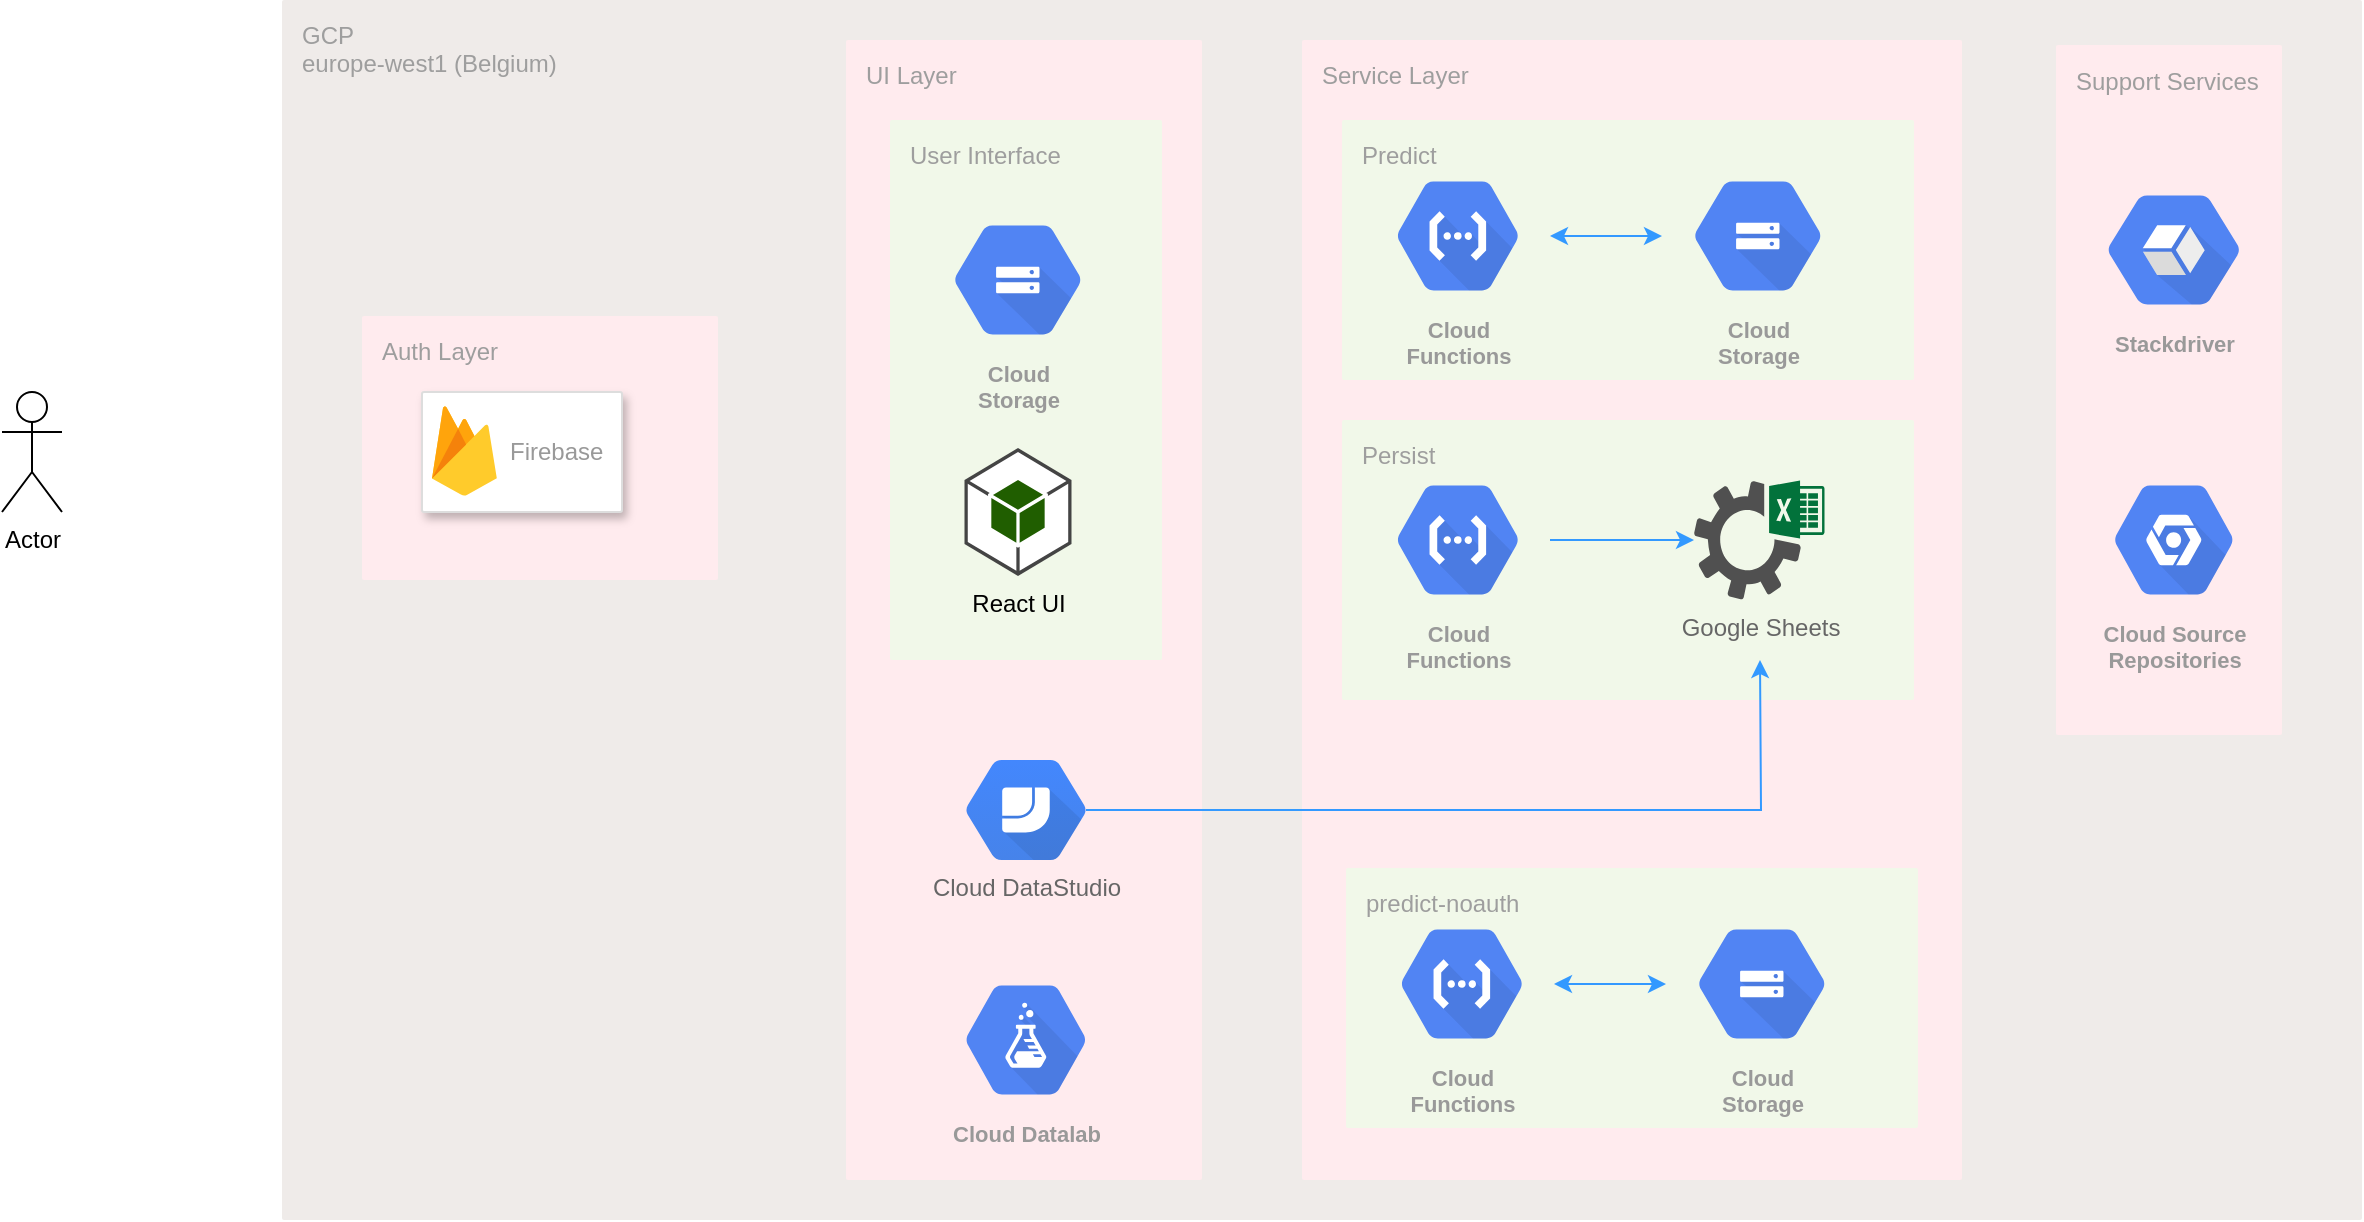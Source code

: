 <mxfile version="12.6.5" type="device"><diagram id="9w_0Lui2ROV3ggMym25d" name="Page-1"><mxGraphModel dx="2192" dy="807" grid="1" gridSize="10" guides="1" tooltips="1" connect="1" arrows="1" fold="1" page="1" pageScale="1" pageWidth="850" pageHeight="1100" math="0" shadow="0"><root><mxCell id="0"/><mxCell id="1" parent="0"/><mxCell id="FzqHPvybfNooKfEqTgHE-10" value="GCP&lt;br&gt;europe-west1 (Belgium)" style="points=[[0,0,0],[0.25,0,0],[0.5,0,0],[0.75,0,0],[1,0,0],[1,0.25,0],[1,0.5,0],[1,0.75,0],[1,1,0],[0.75,1,0],[0.5,1,0],[0.25,1,0],[0,1,0],[0,0.75,0],[0,0.5,0],[0,0.25,0]];rounded=1;absoluteArcSize=1;arcSize=2;html=1;strokeColor=none;gradientColor=none;shadow=0;dashed=0;fontSize=12;fontColor=#9E9E9E;align=left;verticalAlign=top;spacing=10;spacingTop=-4;fillColor=#EFEBE9;" parent="1" vertex="1"><mxGeometry x="110" y="70" width="1040" height="610" as="geometry"/></mxCell><mxCell id="rhWZd9mtdpHj8yHnV17X-5" value="Auth Layer" style="points=[[0,0,0],[0.25,0,0],[0.5,0,0],[0.75,0,0],[1,0,0],[1,0.25,0],[1,0.5,0],[1,0.75,0],[1,1,0],[0.75,1,0],[0.5,1,0],[0.25,1,0],[0,1,0],[0,0.75,0],[0,0.5,0],[0,0.25,0]];rounded=1;absoluteArcSize=1;arcSize=2;html=1;strokeColor=none;gradientColor=none;shadow=0;dashed=0;fontSize=12;fontColor=#9E9E9E;align=left;verticalAlign=top;spacing=10;spacingTop=-4;fillColor=#FFEBEE;" parent="1" vertex="1"><mxGeometry x="150" y="228" width="178" height="132" as="geometry"/></mxCell><mxCell id="rhWZd9mtdpHj8yHnV17X-4" value="Support Services" style="points=[[0,0,0],[0.25,0,0],[0.5,0,0],[0.75,0,0],[1,0,0],[1,0.25,0],[1,0.5,0],[1,0.75,0],[1,1,0],[0.75,1,0],[0.5,1,0],[0.25,1,0],[0,1,0],[0,0.75,0],[0,0.5,0],[0,0.25,0]];rounded=1;absoluteArcSize=1;arcSize=2;html=1;strokeColor=none;gradientColor=none;shadow=0;dashed=0;fontSize=12;fontColor=#9E9E9E;align=left;verticalAlign=top;spacing=10;spacingTop=-4;fillColor=#FFEBEE;" parent="1" vertex="1"><mxGeometry x="997" y="92.5" width="113" height="345" as="geometry"/></mxCell><mxCell id="rhWZd9mtdpHj8yHnV17X-3" value="Service Layer" style="points=[[0,0,0],[0.25,0,0],[0.5,0,0],[0.75,0,0],[1,0,0],[1,0.25,0],[1,0.5,0],[1,0.75,0],[1,1,0],[0.75,1,0],[0.5,1,0],[0.25,1,0],[0,1,0],[0,0.75,0],[0,0.5,0],[0,0.25,0]];rounded=1;absoluteArcSize=1;arcSize=2;html=1;strokeColor=none;gradientColor=none;shadow=0;dashed=0;fontSize=12;fontColor=#9E9E9E;align=left;verticalAlign=top;spacing=10;spacingTop=-4;fillColor=#FFEBEE;" parent="1" vertex="1"><mxGeometry x="620" y="90" width="330" height="570" as="geometry"/></mxCell><mxCell id="rhWZd9mtdpHj8yHnV17X-2" value="UI Layer" style="points=[[0,0,0],[0.25,0,0],[0.5,0,0],[0.75,0,0],[1,0,0],[1,0.25,0],[1,0.5,0],[1,0.75,0],[1,1,0],[0.75,1,0],[0.5,1,0],[0.25,1,0],[0,1,0],[0,0.75,0],[0,0.5,0],[0,0.25,0]];rounded=1;absoluteArcSize=1;arcSize=2;html=1;strokeColor=none;gradientColor=none;shadow=0;dashed=0;fontSize=12;fontColor=#9E9E9E;align=left;verticalAlign=top;spacing=10;spacingTop=-4;fillColor=#FFEBEE;" parent="1" vertex="1"><mxGeometry x="392" y="90" width="178" height="570" as="geometry"/></mxCell><mxCell id="FzqHPvybfNooKfEqTgHE-1" value="Actor" style="shape=umlActor;verticalLabelPosition=bottom;labelBackgroundColor=#ffffff;verticalAlign=top;html=1;outlineConnect=0;" parent="1" vertex="1"><mxGeometry x="-30" y="266" width="30" height="60" as="geometry"/></mxCell><mxCell id="FzqHPvybfNooKfEqTgHE-3" value="Cloud Source&#10;Repositories" style="html=1;fillColor=#5184F3;strokeColor=none;verticalAlign=top;labelPosition=center;verticalLabelPosition=bottom;align=center;spacingTop=-6;fontSize=11;fontStyle=1;fontColor=#999999;shape=mxgraph.gcp2.hexIcon;prIcon=placeholder" parent="1" vertex="1"><mxGeometry x="1011" y="300" width="90" height="80" as="geometry"/></mxCell><mxCell id="FzqHPvybfNooKfEqTgHE-5" value="Stackdriver" style="html=1;fillColor=#5184F3;strokeColor=none;verticalAlign=top;labelPosition=center;verticalLabelPosition=bottom;align=center;spacingTop=-6;fontSize=11;fontStyle=1;fontColor=#999999;shape=mxgraph.gcp2.hexIcon;prIcon=stackdriver" parent="1" vertex="1"><mxGeometry x="1006" y="155" width="100" height="80" as="geometry"/></mxCell><mxCell id="FzqHPvybfNooKfEqTgHE-6" value="" style="strokeColor=#dddddd;shadow=1;strokeWidth=1;rounded=1;absoluteArcSize=1;arcSize=2;" parent="1" vertex="1"><mxGeometry x="180" y="266" width="100" height="60" as="geometry"/></mxCell><mxCell id="FzqHPvybfNooKfEqTgHE-7" value="Firebase" style="dashed=0;connectable=0;html=1;fillColor=#5184F3;strokeColor=none;shape=mxgraph.gcp2.firebase;part=1;labelPosition=right;verticalLabelPosition=middle;align=left;verticalAlign=middle;spacingLeft=5;fontColor=#999999;fontSize=12;" parent="FzqHPvybfNooKfEqTgHE-6" vertex="1"><mxGeometry width="32.4" height="45" relative="1" as="geometry"><mxPoint x="5" y="7" as="offset"/></mxGeometry></mxCell><mxCell id="FzqHPvybfNooKfEqTgHE-13" value="&lt;font color=&quot;#666666&quot;&gt;Cloud DataStudio&lt;/font&gt;" style="shape=mxgraph.gcp.big_data.data_studio;html=1;fillColor=#4387FD;gradientColor=#4683EA;strokeColor=none;verticalLabelPosition=bottom;verticalAlign=top;align=center;" parent="1" vertex="1"><mxGeometry x="452.005" y="450" width="60" height="50" as="geometry"/></mxCell><mxCell id="FzqHPvybfNooKfEqTgHE-22" value="User Interface" style="points=[[0,0,0],[0.25,0,0],[0.5,0,0],[0.75,0,0],[1,0,0],[1,0.25,0],[1,0.5,0],[1,0.75,0],[1,1,0],[0.75,1,0],[0.5,1,0],[0.25,1,0],[0,1,0],[0,0.75,0],[0,0.5,0],[0,0.25,0]];rounded=1;absoluteArcSize=1;arcSize=2;html=1;strokeColor=none;gradientColor=none;shadow=0;dashed=0;fontSize=12;fontColor=#9E9E9E;align=left;verticalAlign=top;spacing=10;spacingTop=-4;fillColor=#F1F8E9;" parent="1" vertex="1"><mxGeometry x="414" y="130" width="136" height="270" as="geometry"/></mxCell><mxCell id="FzqHPvybfNooKfEqTgHE-2" value="Cloud&#10;Storage" style="html=1;fillColor=#5184F3;strokeColor=none;verticalAlign=top;labelPosition=center;verticalLabelPosition=bottom;align=center;spacingTop=-6;fontSize=11;fontStyle=1;fontColor=#999999;shape=mxgraph.gcp2.hexIcon;prIcon=cloud_storage" parent="1" vertex="1"><mxGeometry x="430" y="170" width="96" height="80" as="geometry"/></mxCell><mxCell id="FzqHPvybfNooKfEqTgHE-20" value="React UI" style="outlineConnect=0;dashed=0;verticalLabelPosition=bottom;verticalAlign=top;align=center;html=1;shape=mxgraph.aws3.android;fillColor=#205E00;gradientColor=none;" parent="1" vertex="1"><mxGeometry x="451.25" y="294" width="53.5" height="64" as="geometry"/></mxCell><mxCell id="FzqHPvybfNooKfEqTgHE-28" value="Predict" style="points=[[0,0,0],[0.25,0,0],[0.5,0,0],[0.75,0,0],[1,0,0],[1,0.25,0],[1,0.5,0],[1,0.75,0],[1,1,0],[0.75,1,0],[0.5,1,0],[0.25,1,0],[0,1,0],[0,0.75,0],[0,0.5,0],[0,0.25,0]];rounded=1;absoluteArcSize=1;arcSize=2;html=1;strokeColor=none;gradientColor=none;shadow=0;dashed=0;fontSize=12;fontColor=#9E9E9E;align=left;verticalAlign=top;spacing=10;spacingTop=-4;fillColor=#F1F8E9;" parent="1" vertex="1"><mxGeometry x="640" y="130" width="286" height="130" as="geometry"/></mxCell><mxCell id="FzqHPvybfNooKfEqTgHE-35" value="" style="edgeStyle=orthogonalEdgeStyle;rounded=0;orthogonalLoop=1;jettySize=auto;html=1;fillColor=#1ba1e2;strokeColor=#3399FF;startArrow=classic;startFill=1;" parent="1" source="FzqHPvybfNooKfEqTgHE-4" target="FzqHPvybfNooKfEqTgHE-11" edge="1"><mxGeometry relative="1" as="geometry"/></mxCell><mxCell id="FzqHPvybfNooKfEqTgHE-4" value="Cloud&#10;Functions" style="html=1;fillColor=#5184F3;strokeColor=none;verticalAlign=top;labelPosition=center;verticalLabelPosition=bottom;align=center;spacingTop=-6;fontSize=11;fontStyle=1;fontColor=#999999;shape=mxgraph.gcp2.hexIcon;prIcon=cloud_functions" parent="1" vertex="1"><mxGeometry x="652" y="148" width="92" height="80" as="geometry"/></mxCell><mxCell id="FzqHPvybfNooKfEqTgHE-11" value="Cloud&#10;Storage" style="html=1;fillColor=#5184F3;strokeColor=none;verticalAlign=top;labelPosition=center;verticalLabelPosition=bottom;align=center;spacingTop=-6;fontSize=11;fontStyle=1;fontColor=#999999;shape=mxgraph.gcp2.hexIcon;prIcon=cloud_storage" parent="1" vertex="1"><mxGeometry x="800" y="148" width="96" height="80" as="geometry"/></mxCell><mxCell id="FzqHPvybfNooKfEqTgHE-29" value="Persist" style="points=[[0,0,0],[0.25,0,0],[0.5,0,0],[0.75,0,0],[1,0,0],[1,0.25,0],[1,0.5,0],[1,0.75,0],[1,1,0],[0.75,1,0],[0.5,1,0],[0.25,1,0],[0,1,0],[0,0.75,0],[0,0.5,0],[0,0.25,0]];rounded=1;absoluteArcSize=1;arcSize=2;html=1;strokeColor=none;gradientColor=none;shadow=0;dashed=0;fontSize=12;fontColor=#9E9E9E;align=left;verticalAlign=top;spacing=10;spacingTop=-4;fillColor=#F1F8E9;" parent="1" vertex="1"><mxGeometry x="640" y="280" width="286" height="140" as="geometry"/></mxCell><mxCell id="FzqHPvybfNooKfEqTgHE-37" value="" style="edgeStyle=orthogonalEdgeStyle;rounded=0;orthogonalLoop=1;jettySize=auto;html=1;startArrow=none;startFill=0;strokeColor=#3399FF;endArrow=classic;endFill=1;" parent="1" source="FzqHPvybfNooKfEqTgHE-12" target="FzqHPvybfNooKfEqTgHE-18" edge="1"><mxGeometry relative="1" as="geometry"/></mxCell><mxCell id="FzqHPvybfNooKfEqTgHE-12" value="Cloud&#10;Functions" style="html=1;fillColor=#5184F3;strokeColor=none;verticalAlign=top;labelPosition=center;verticalLabelPosition=bottom;align=center;spacingTop=-6;fontSize=11;fontStyle=1;fontColor=#999999;shape=mxgraph.gcp2.hexIcon;prIcon=cloud_functions" parent="1" vertex="1"><mxGeometry x="652" y="300" width="92" height="80" as="geometry"/></mxCell><mxCell id="FzqHPvybfNooKfEqTgHE-18" value="&lt;font color=&quot;#666666&quot;&gt;Google Sheets&lt;/font&gt;" style="pointerEvents=1;shadow=0;dashed=0;html=1;strokeColor=none;fillColor=#505050;labelPosition=center;verticalLabelPosition=bottom;verticalAlign=top;outlineConnect=0;align=center;shape=mxgraph.office.services.excel_services;" parent="1" vertex="1"><mxGeometry x="816" y="310.25" width="65.25" height="59.5" as="geometry"/></mxCell><mxCell id="FzqHPvybfNooKfEqTgHE-38" value="" style="edgeStyle=orthogonalEdgeStyle;rounded=0;orthogonalLoop=1;jettySize=auto;html=1;startArrow=none;startFill=0;endArrow=classic;endFill=1;strokeColor=#3399FF;" parent="1" source="FzqHPvybfNooKfEqTgHE-13" edge="1"><mxGeometry relative="1" as="geometry"><mxPoint x="849" y="400" as="targetPoint"/></mxGeometry></mxCell><mxCell id="T7GI-B92Ek3r1sOCIL89-7" value="Cloud Datalab" style="html=1;fillColor=#5184F3;strokeColor=none;verticalAlign=top;labelPosition=center;verticalLabelPosition=bottom;align=center;spacingTop=-6;fontSize=11;fontStyle=1;fontColor=#999999;shape=mxgraph.gcp2.hexIcon;prIcon=cloud_datalab" vertex="1" parent="1"><mxGeometry x="436.505" y="550" width="91" height="80" as="geometry"/></mxCell><mxCell id="T7GI-B92Ek3r1sOCIL89-10" value="predict-noauth" style="points=[[0,0,0],[0.25,0,0],[0.5,0,0],[0.75,0,0],[1,0,0],[1,0.25,0],[1,0.5,0],[1,0.75,0],[1,1,0],[0.75,1,0],[0.5,1,0],[0.25,1,0],[0,1,0],[0,0.75,0],[0,0.5,0],[0,0.25,0]];rounded=1;absoluteArcSize=1;arcSize=2;html=1;strokeColor=none;gradientColor=none;shadow=0;dashed=0;fontSize=12;fontColor=#9E9E9E;align=left;verticalAlign=top;spacing=10;spacingTop=-4;fillColor=#F1F8E9;" vertex="1" parent="1"><mxGeometry x="642" y="504" width="286" height="130" as="geometry"/></mxCell><mxCell id="T7GI-B92Ek3r1sOCIL89-11" value="" style="edgeStyle=orthogonalEdgeStyle;rounded=0;orthogonalLoop=1;jettySize=auto;html=1;fillColor=#1ba1e2;strokeColor=#3399FF;startArrow=classic;startFill=1;" edge="1" parent="1" source="T7GI-B92Ek3r1sOCIL89-12" target="T7GI-B92Ek3r1sOCIL89-13"><mxGeometry relative="1" as="geometry"/></mxCell><mxCell id="T7GI-B92Ek3r1sOCIL89-12" value="Cloud&#10;Functions" style="html=1;fillColor=#5184F3;strokeColor=none;verticalAlign=top;labelPosition=center;verticalLabelPosition=bottom;align=center;spacingTop=-6;fontSize=11;fontStyle=1;fontColor=#999999;shape=mxgraph.gcp2.hexIcon;prIcon=cloud_functions" vertex="1" parent="1"><mxGeometry x="654" y="522" width="92" height="80" as="geometry"/></mxCell><mxCell id="T7GI-B92Ek3r1sOCIL89-13" value="Cloud&#10;Storage" style="html=1;fillColor=#5184F3;strokeColor=none;verticalAlign=top;labelPosition=center;verticalLabelPosition=bottom;align=center;spacingTop=-6;fontSize=11;fontStyle=1;fontColor=#999999;shape=mxgraph.gcp2.hexIcon;prIcon=cloud_storage" vertex="1" parent="1"><mxGeometry x="802" y="522" width="96" height="80" as="geometry"/></mxCell></root></mxGraphModel></diagram></mxfile>